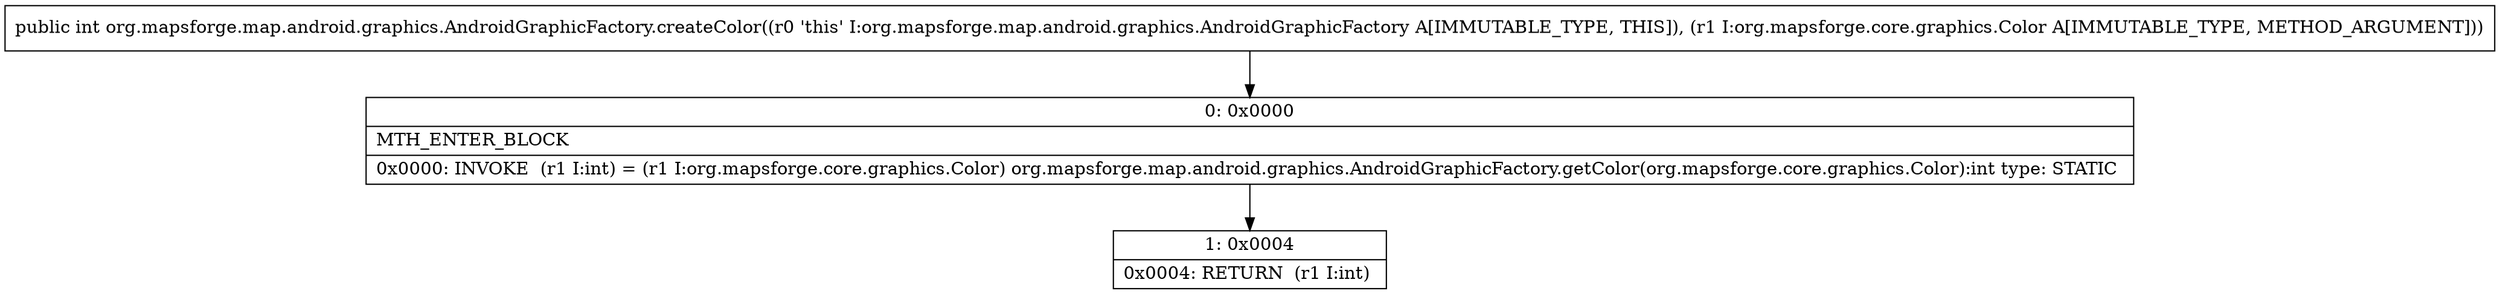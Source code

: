 digraph "CFG fororg.mapsforge.map.android.graphics.AndroidGraphicFactory.createColor(Lorg\/mapsforge\/core\/graphics\/Color;)I" {
Node_0 [shape=record,label="{0\:\ 0x0000|MTH_ENTER_BLOCK\l|0x0000: INVOKE  (r1 I:int) = (r1 I:org.mapsforge.core.graphics.Color) org.mapsforge.map.android.graphics.AndroidGraphicFactory.getColor(org.mapsforge.core.graphics.Color):int type: STATIC \l}"];
Node_1 [shape=record,label="{1\:\ 0x0004|0x0004: RETURN  (r1 I:int) \l}"];
MethodNode[shape=record,label="{public int org.mapsforge.map.android.graphics.AndroidGraphicFactory.createColor((r0 'this' I:org.mapsforge.map.android.graphics.AndroidGraphicFactory A[IMMUTABLE_TYPE, THIS]), (r1 I:org.mapsforge.core.graphics.Color A[IMMUTABLE_TYPE, METHOD_ARGUMENT])) }"];
MethodNode -> Node_0;
Node_0 -> Node_1;
}

